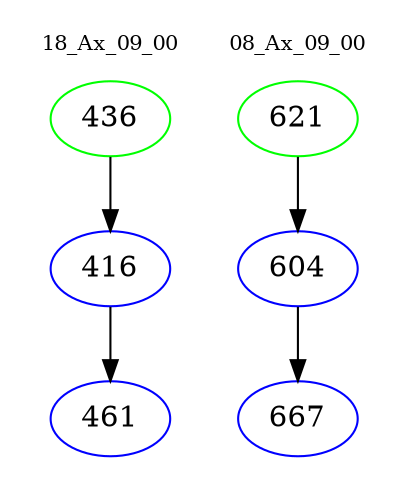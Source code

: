 digraph{
subgraph cluster_0 {
color = white
label = "18_Ax_09_00";
fontsize=10;
T0_436 [label="436", color="green"]
T0_436 -> T0_416 [color="black"]
T0_416 [label="416", color="blue"]
T0_416 -> T0_461 [color="black"]
T0_461 [label="461", color="blue"]
}
subgraph cluster_1 {
color = white
label = "08_Ax_09_00";
fontsize=10;
T1_621 [label="621", color="green"]
T1_621 -> T1_604 [color="black"]
T1_604 [label="604", color="blue"]
T1_604 -> T1_667 [color="black"]
T1_667 [label="667", color="blue"]
}
}
